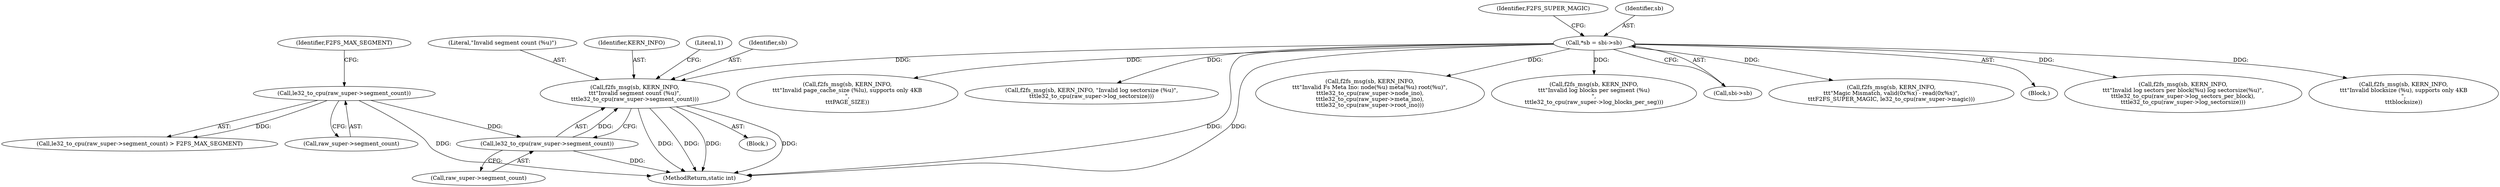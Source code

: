digraph "0_linux_b9dd46188edc2f0d1f37328637860bb65a771124@pointer" {
"1000296" [label="(Call,f2fs_msg(sb, KERN_INFO,\n\t\t\t\"Invalid segment count (%u)\",\n\t\t\tle32_to_cpu(raw_super->segment_count)))"];
"1000121" [label="(Call,*sb = sbi->sb)"];
"1000300" [label="(Call,le32_to_cpu(raw_super->segment_count))"];
"1000290" [label="(Call,le32_to_cpu(raw_super->segment_count))"];
"1000109" [label="(Block,)"];
"1000234" [label="(Call,f2fs_msg(sb, KERN_INFO,\n\t\t\t\"Invalid log sectors per block(%u) log sectorsize(%u)\",\n\t\t\tle32_to_cpu(raw_super->log_sectors_per_block),\n\t\t\tle32_to_cpu(raw_super->log_sectorsize)))"];
"1000171" [label="(Call,f2fs_msg(sb, KERN_INFO,\n\t\t\t\"Invalid blocksize (%u), supports only 4KB\n\",\n\t\t\tblocksize))"];
"1000305" [label="(Literal,1)"];
"1000289" [label="(Call,le32_to_cpu(raw_super->segment_count) > F2FS_MAX_SEGMENT)"];
"1000121" [label="(Call,*sb = sbi->sb)"];
"1000151" [label="(Call,f2fs_msg(sb, KERN_INFO,\n\t\t\t\"Invalid page_cache_size (%lu), supports only 4KB\n\",\n\t\t\tPAGE_SIZE))"];
"1000211" [label="(Call,f2fs_msg(sb, KERN_INFO, \"Invalid log sectorsize (%u)\",\n\t\t\tle32_to_cpu(raw_super->log_sectorsize)))"];
"1000291" [label="(Call,raw_super->segment_count)"];
"1000129" [label="(Identifier,F2FS_SUPER_MAGIC)"];
"1000295" [label="(Block,)"];
"1000294" [label="(Identifier,F2FS_MAX_SEGMENT)"];
"1000122" [label="(Identifier,sb)"];
"1000300" [label="(Call,le32_to_cpu(raw_super->segment_count))"];
"1000296" [label="(Call,f2fs_msg(sb, KERN_INFO,\n\t\t\t\"Invalid segment count (%u)\",\n\t\t\tle32_to_cpu(raw_super->segment_count)))"];
"1000270" [label="(Call,f2fs_msg(sb, KERN_INFO,\n\t\t\t\"Invalid Fs Meta Ino: node(%u) meta(%u) root(%u)\",\n\t\t\tle32_to_cpu(raw_super->node_ino),\n\t\t\tle32_to_cpu(raw_super->meta_ino),\n\t\t\tle32_to_cpu(raw_super->root_ino)))"];
"1000186" [label="(Call,f2fs_msg(sb, KERN_INFO,\n\t\t\t\"Invalid log blocks per segment (%u)\n\",\n\t\t\tle32_to_cpu(raw_super->log_blocks_per_seg)))"];
"1000297" [label="(Identifier,sb)"];
"1000123" [label="(Call,sbi->sb)"];
"1000301" [label="(Call,raw_super->segment_count)"];
"1000299" [label="(Literal,\"Invalid segment count (%u)\")"];
"1000298" [label="(Identifier,KERN_INFO)"];
"1000314" [label="(MethodReturn,static int)"];
"1000135" [label="(Call,f2fs_msg(sb, KERN_INFO,\n\t\t\t\"Magic Mismatch, valid(0x%x) - read(0x%x)\",\n\t\t\tF2FS_SUPER_MAGIC, le32_to_cpu(raw_super->magic)))"];
"1000290" [label="(Call,le32_to_cpu(raw_super->segment_count))"];
"1000296" -> "1000295"  [label="AST: "];
"1000296" -> "1000300"  [label="CFG: "];
"1000297" -> "1000296"  [label="AST: "];
"1000298" -> "1000296"  [label="AST: "];
"1000299" -> "1000296"  [label="AST: "];
"1000300" -> "1000296"  [label="AST: "];
"1000305" -> "1000296"  [label="CFG: "];
"1000296" -> "1000314"  [label="DDG: "];
"1000296" -> "1000314"  [label="DDG: "];
"1000296" -> "1000314"  [label="DDG: "];
"1000296" -> "1000314"  [label="DDG: "];
"1000121" -> "1000296"  [label="DDG: "];
"1000300" -> "1000296"  [label="DDG: "];
"1000121" -> "1000109"  [label="AST: "];
"1000121" -> "1000123"  [label="CFG: "];
"1000122" -> "1000121"  [label="AST: "];
"1000123" -> "1000121"  [label="AST: "];
"1000129" -> "1000121"  [label="CFG: "];
"1000121" -> "1000314"  [label="DDG: "];
"1000121" -> "1000314"  [label="DDG: "];
"1000121" -> "1000135"  [label="DDG: "];
"1000121" -> "1000151"  [label="DDG: "];
"1000121" -> "1000171"  [label="DDG: "];
"1000121" -> "1000186"  [label="DDG: "];
"1000121" -> "1000211"  [label="DDG: "];
"1000121" -> "1000234"  [label="DDG: "];
"1000121" -> "1000270"  [label="DDG: "];
"1000300" -> "1000301"  [label="CFG: "];
"1000301" -> "1000300"  [label="AST: "];
"1000300" -> "1000314"  [label="DDG: "];
"1000290" -> "1000300"  [label="DDG: "];
"1000290" -> "1000289"  [label="AST: "];
"1000290" -> "1000291"  [label="CFG: "];
"1000291" -> "1000290"  [label="AST: "];
"1000294" -> "1000290"  [label="CFG: "];
"1000290" -> "1000314"  [label="DDG: "];
"1000290" -> "1000289"  [label="DDG: "];
}
